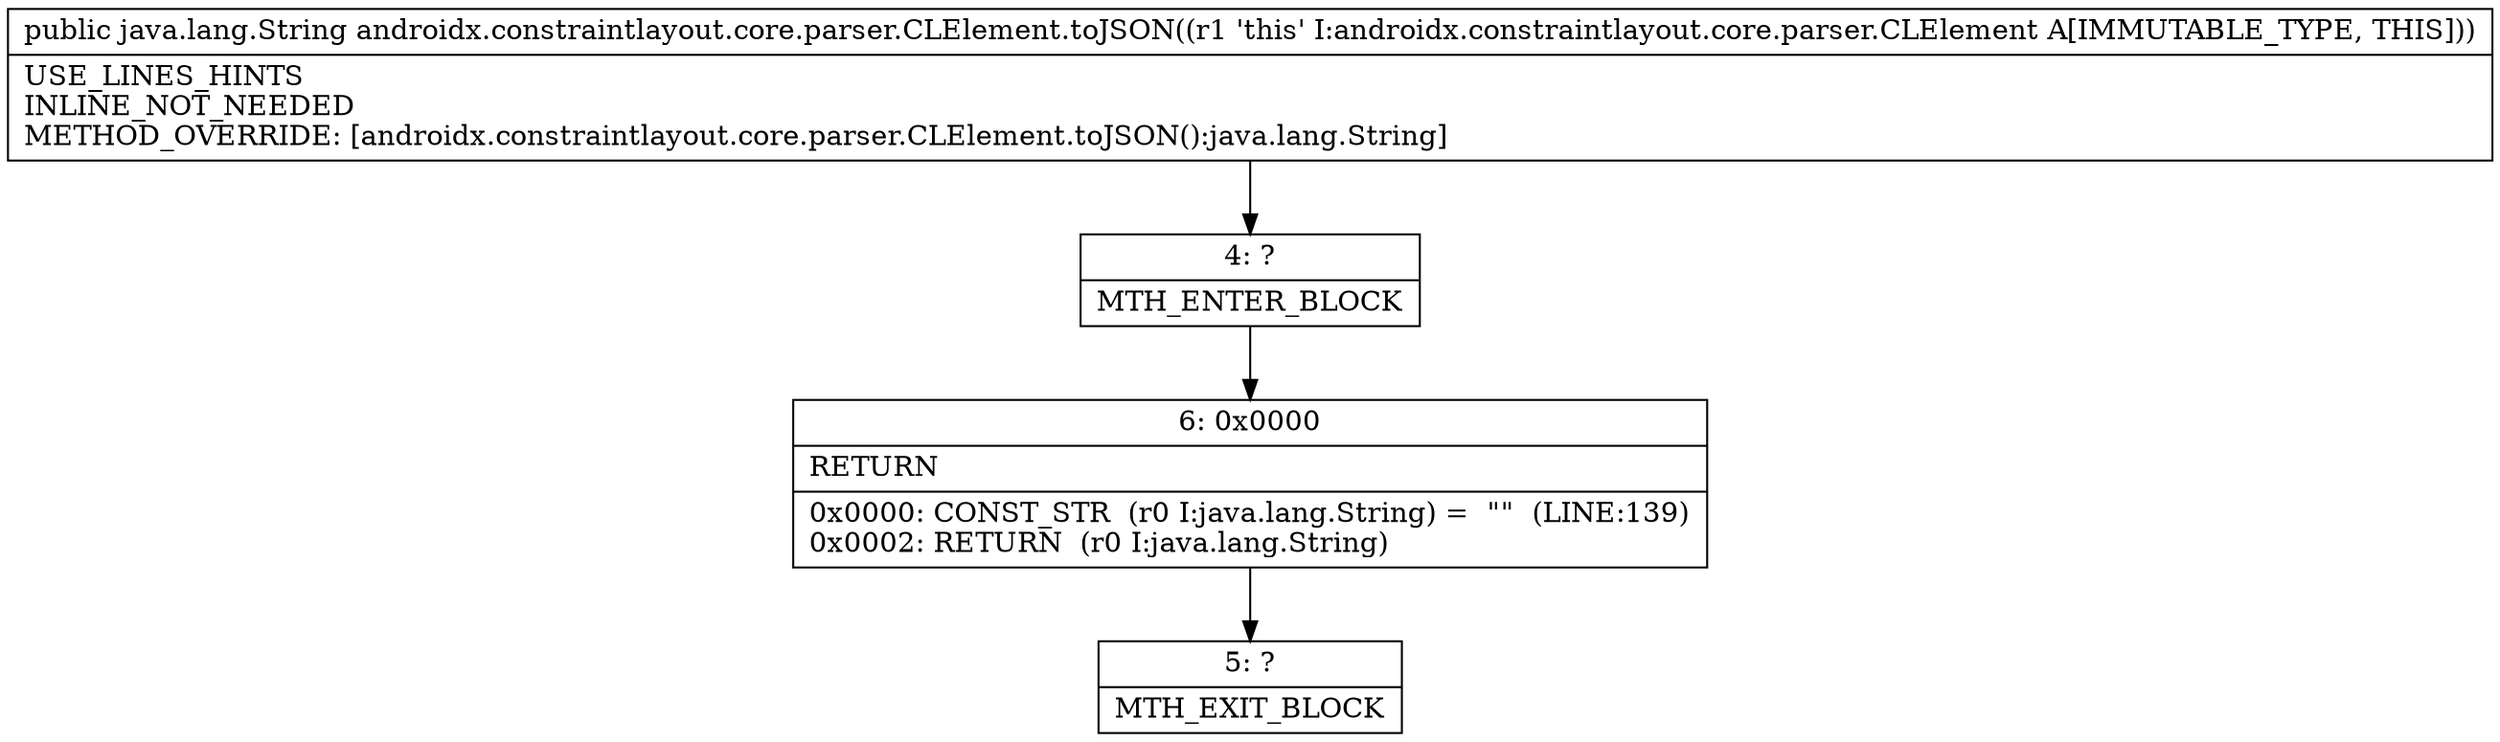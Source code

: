digraph "CFG forandroidx.constraintlayout.core.parser.CLElement.toJSON()Ljava\/lang\/String;" {
Node_4 [shape=record,label="{4\:\ ?|MTH_ENTER_BLOCK\l}"];
Node_6 [shape=record,label="{6\:\ 0x0000|RETURN\l|0x0000: CONST_STR  (r0 I:java.lang.String) =  \"\"  (LINE:139)\l0x0002: RETURN  (r0 I:java.lang.String) \l}"];
Node_5 [shape=record,label="{5\:\ ?|MTH_EXIT_BLOCK\l}"];
MethodNode[shape=record,label="{public java.lang.String androidx.constraintlayout.core.parser.CLElement.toJSON((r1 'this' I:androidx.constraintlayout.core.parser.CLElement A[IMMUTABLE_TYPE, THIS]))  | USE_LINES_HINTS\lINLINE_NOT_NEEDED\lMETHOD_OVERRIDE: [androidx.constraintlayout.core.parser.CLElement.toJSON():java.lang.String]\l}"];
MethodNode -> Node_4;Node_4 -> Node_6;
Node_6 -> Node_5;
}

